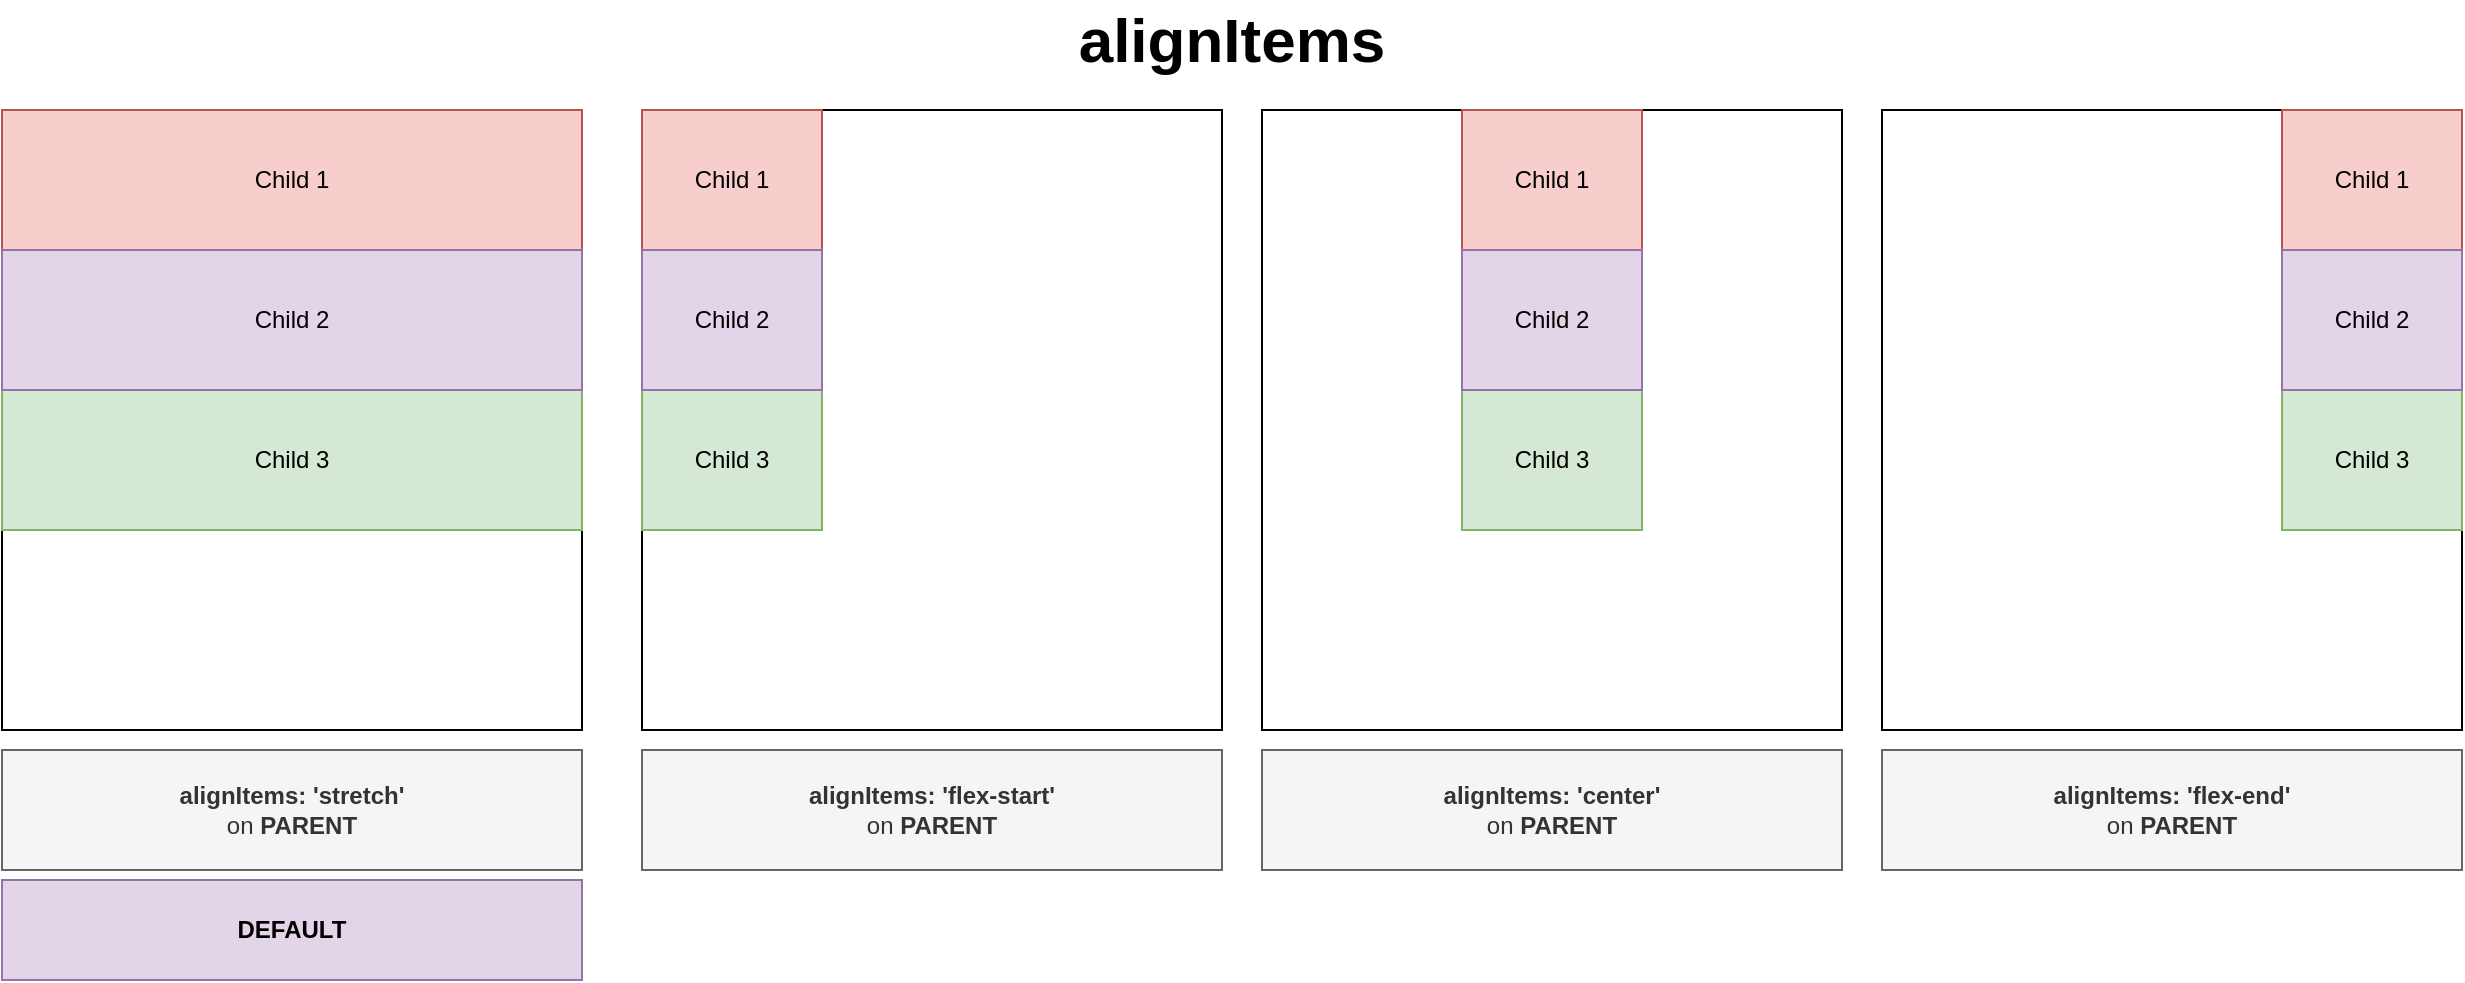 <mxfile version="13.9.6" type="device" pages="11"><diagram id="XJI9MtNflrPNnpmRQwAm" name="alignItems"><mxGraphModel dx="1048" dy="1551" grid="0" gridSize="10" guides="1" tooltips="1" connect="1" arrows="1" fold="1" page="0" pageScale="1" pageWidth="1169" pageHeight="827" math="0" shadow="0"><root><mxCell id="0"/><mxCell id="1" parent="0"/><mxCell id="w6Ffe03jNrQC2Fy9Lyda-6" value="" style="rounded=0;whiteSpace=wrap;html=1;" vertex="1" parent="1"><mxGeometry x="190" y="150" width="290" height="310" as="geometry"/></mxCell><mxCell id="w6Ffe03jNrQC2Fy9Lyda-2" value="Child 1" style="rounded=0;whiteSpace=wrap;html=1;fillColor=#f8cecc;strokeColor=#b85450;imageVerticalAlign=middle;" vertex="1" parent="1"><mxGeometry x="190" y="150" width="290" height="70" as="geometry"/></mxCell><mxCell id="w6Ffe03jNrQC2Fy9Lyda-3" value="Child 3" style="rounded=0;whiteSpace=wrap;html=1;fillColor=#d5e8d4;strokeColor=#82b366;" vertex="1" parent="1"><mxGeometry x="190" y="290" width="290" height="70" as="geometry"/></mxCell><mxCell id="w6Ffe03jNrQC2Fy9Lyda-4" value="Child 2" style="rounded=0;whiteSpace=wrap;html=1;fillColor=#e1d5e7;strokeColor=#9673a6;" vertex="1" parent="1"><mxGeometry x="190" y="220" width="290" height="70" as="geometry"/></mxCell><mxCell id="w6Ffe03jNrQC2Fy9Lyda-5" value="&lt;b&gt;alignItems: 'stretch'&lt;br&gt;&lt;/b&gt;on &lt;b&gt;PARENT&lt;/b&gt;" style="rounded=0;whiteSpace=wrap;html=1;fillColor=#f5f5f5;strokeColor=#666666;fontColor=#333333;" vertex="1" parent="1"><mxGeometry x="190" y="470" width="290" height="60" as="geometry"/></mxCell><mxCell id="w6Ffe03jNrQC2Fy9Lyda-7" value="DEFAULT" style="rounded=0;whiteSpace=wrap;html=1;fillColor=#e1d5e7;strokeColor=#9673a6;fontStyle=1" vertex="1" parent="1"><mxGeometry x="190" y="535" width="290" height="50" as="geometry"/></mxCell><mxCell id="w6Ffe03jNrQC2Fy9Lyda-8" value="" style="rounded=0;whiteSpace=wrap;html=1;" vertex="1" parent="1"><mxGeometry x="510" y="150" width="290" height="310" as="geometry"/></mxCell><mxCell id="w6Ffe03jNrQC2Fy9Lyda-9" value="Child 1" style="rounded=0;whiteSpace=wrap;html=1;fillColor=#f8cecc;strokeColor=#b85450;imageVerticalAlign=middle;" vertex="1" parent="1"><mxGeometry x="510" y="150" width="90" height="70" as="geometry"/></mxCell><mxCell id="w6Ffe03jNrQC2Fy9Lyda-10" value="Child 3" style="rounded=0;whiteSpace=wrap;html=1;fillColor=#d5e8d4;strokeColor=#82b366;" vertex="1" parent="1"><mxGeometry x="510" y="290" width="90" height="70" as="geometry"/></mxCell><mxCell id="w6Ffe03jNrQC2Fy9Lyda-11" value="Child 2" style="rounded=0;whiteSpace=wrap;html=1;fillColor=#e1d5e7;strokeColor=#9673a6;" vertex="1" parent="1"><mxGeometry x="510" y="220" width="90" height="70" as="geometry"/></mxCell><mxCell id="w6Ffe03jNrQC2Fy9Lyda-12" value="&lt;b&gt;alignItems: 'flex-start'&lt;br&gt;&lt;/b&gt;on &lt;b&gt;PARENT&lt;/b&gt;" style="rounded=0;whiteSpace=wrap;html=1;fillColor=#f5f5f5;strokeColor=#666666;fontColor=#333333;" vertex="1" parent="1"><mxGeometry x="510" y="470" width="290" height="60" as="geometry"/></mxCell><mxCell id="w6Ffe03jNrQC2Fy9Lyda-14" value="" style="rounded=0;whiteSpace=wrap;html=1;" vertex="1" parent="1"><mxGeometry x="820" y="150" width="290" height="310" as="geometry"/></mxCell><mxCell id="w6Ffe03jNrQC2Fy9Lyda-15" value="Child 1" style="rounded=0;whiteSpace=wrap;html=1;fillColor=#f8cecc;strokeColor=#b85450;imageVerticalAlign=middle;" vertex="1" parent="1"><mxGeometry x="920" y="150" width="90" height="70" as="geometry"/></mxCell><mxCell id="w6Ffe03jNrQC2Fy9Lyda-16" value="Child 3" style="rounded=0;whiteSpace=wrap;html=1;fillColor=#d5e8d4;strokeColor=#82b366;" vertex="1" parent="1"><mxGeometry x="920" y="290" width="90" height="70" as="geometry"/></mxCell><mxCell id="w6Ffe03jNrQC2Fy9Lyda-17" value="Child 2" style="rounded=0;whiteSpace=wrap;html=1;fillColor=#e1d5e7;strokeColor=#9673a6;" vertex="1" parent="1"><mxGeometry x="920" y="220" width="90" height="70" as="geometry"/></mxCell><mxCell id="w6Ffe03jNrQC2Fy9Lyda-18" value="&lt;b&gt;alignItems: 'center'&lt;br&gt;&lt;/b&gt;on &lt;b&gt;PARENT&lt;/b&gt;" style="rounded=0;whiteSpace=wrap;html=1;fillColor=#f5f5f5;strokeColor=#666666;fontColor=#333333;" vertex="1" parent="1"><mxGeometry x="820" y="470" width="290" height="60" as="geometry"/></mxCell><mxCell id="w6Ffe03jNrQC2Fy9Lyda-19" value="" style="rounded=0;whiteSpace=wrap;html=1;" vertex="1" parent="1"><mxGeometry x="1130" y="150" width="290" height="310" as="geometry"/></mxCell><mxCell id="w6Ffe03jNrQC2Fy9Lyda-20" value="Child 1" style="rounded=0;whiteSpace=wrap;html=1;fillColor=#f8cecc;strokeColor=#b85450;imageVerticalAlign=middle;" vertex="1" parent="1"><mxGeometry x="1330" y="150" width="90" height="70" as="geometry"/></mxCell><mxCell id="w6Ffe03jNrQC2Fy9Lyda-21" value="Child 3" style="rounded=0;whiteSpace=wrap;html=1;fillColor=#d5e8d4;strokeColor=#82b366;" vertex="1" parent="1"><mxGeometry x="1330" y="290" width="90" height="70" as="geometry"/></mxCell><mxCell id="w6Ffe03jNrQC2Fy9Lyda-22" value="Child 2" style="rounded=0;whiteSpace=wrap;html=1;fillColor=#e1d5e7;strokeColor=#9673a6;" vertex="1" parent="1"><mxGeometry x="1330" y="220" width="90" height="70" as="geometry"/></mxCell><mxCell id="w6Ffe03jNrQC2Fy9Lyda-23" value="&lt;b&gt;alignItems: 'flex-end'&lt;br&gt;&lt;/b&gt;on &lt;b&gt;PARENT&lt;/b&gt;" style="rounded=0;whiteSpace=wrap;html=1;fillColor=#f5f5f5;strokeColor=#666666;fontColor=#333333;" vertex="1" parent="1"><mxGeometry x="1130" y="470" width="290" height="60" as="geometry"/></mxCell><mxCell id="w6Ffe03jNrQC2Fy9Lyda-24" value="alignItems" style="text;html=1;strokeColor=none;fillColor=none;align=center;verticalAlign=middle;whiteSpace=wrap;rounded=0;fontStyle=1;fontSize=31;" vertex="1" parent="1"><mxGeometry x="665" y="95" width="280" height="40" as="geometry"/></mxCell></root></mxGraphModel></diagram><diagram id="OJrSouJx2txlo4ShtaBq" name="flexDirection"><mxGraphModel dx="1048" dy="1551" grid="0" gridSize="10" guides="1" tooltips="1" connect="1" arrows="1" fold="1" page="0" pageScale="1" pageWidth="827" pageHeight="1169" math="0" shadow="0"><root><mxCell id="Li4v_UNBo23nGS7sWrZA-0"/><mxCell id="Li4v_UNBo23nGS7sWrZA-1" parent="Li4v_UNBo23nGS7sWrZA-0"/><mxCell id="vqG5qcCr5cLQtOcbbEz8-0" value="" style="rounded=0;whiteSpace=wrap;html=1;" vertex="1" parent="Li4v_UNBo23nGS7sWrZA-1"><mxGeometry x="190" y="150" width="300" height="310" as="geometry"/></mxCell><mxCell id="vqG5qcCr5cLQtOcbbEz8-1" value="Child 1" style="rounded=0;whiteSpace=wrap;html=1;fillColor=#f8cecc;strokeColor=#b85450;imageVerticalAlign=middle;" vertex="1" parent="Li4v_UNBo23nGS7sWrZA-1"><mxGeometry x="190" y="150" width="300" height="70" as="geometry"/></mxCell><mxCell id="vqG5qcCr5cLQtOcbbEz8-2" value="Child 3" style="rounded=0;whiteSpace=wrap;html=1;fillColor=#d5e8d4;strokeColor=#82b366;" vertex="1" parent="Li4v_UNBo23nGS7sWrZA-1"><mxGeometry x="190" y="290" width="300" height="70" as="geometry"/></mxCell><mxCell id="vqG5qcCr5cLQtOcbbEz8-3" value="Child 2" style="rounded=0;whiteSpace=wrap;html=1;fillColor=#e1d5e7;strokeColor=#9673a6;" vertex="1" parent="Li4v_UNBo23nGS7sWrZA-1"><mxGeometry x="190" y="220" width="300" height="70" as="geometry"/></mxCell><mxCell id="vqG5qcCr5cLQtOcbbEz8-4" value="&lt;b&gt;flexDirection: 'column'&lt;br&gt;&lt;/b&gt;on &lt;b&gt;PARENT&lt;/b&gt;" style="rounded=0;whiteSpace=wrap;html=1;fillColor=#f5f5f5;strokeColor=#666666;fontColor=#333333;" vertex="1" parent="Li4v_UNBo23nGS7sWrZA-1"><mxGeometry x="190" y="470" width="300" height="60" as="geometry"/></mxCell><mxCell id="vqG5qcCr5cLQtOcbbEz8-5" value="DEFAULT" style="rounded=0;whiteSpace=wrap;html=1;fillColor=#e1d5e7;strokeColor=#9673a6;fontStyle=1" vertex="1" parent="Li4v_UNBo23nGS7sWrZA-1"><mxGeometry x="190" y="535" width="300" height="50" as="geometry"/></mxCell><mxCell id="vqG5qcCr5cLQtOcbbEz8-6" value="" style="rounded=0;whiteSpace=wrap;html=1;" vertex="1" parent="Li4v_UNBo23nGS7sWrZA-1"><mxGeometry x="527" y="150" width="300" height="310" as="geometry"/></mxCell><mxCell id="vqG5qcCr5cLQtOcbbEz8-7" value="Child 1" style="rounded=0;whiteSpace=wrap;html=1;fillColor=#f8cecc;strokeColor=#b85450;imageVerticalAlign=middle;" vertex="1" parent="Li4v_UNBo23nGS7sWrZA-1"><mxGeometry x="527" y="150" width="65" height="309" as="geometry"/></mxCell><mxCell id="vqG5qcCr5cLQtOcbbEz8-8" value="Child 3" style="rounded=0;whiteSpace=wrap;html=1;fillColor=#d5e8d4;strokeColor=#82b366;" vertex="1" parent="Li4v_UNBo23nGS7sWrZA-1"><mxGeometry x="658" y="150" width="65" height="309" as="geometry"/></mxCell><mxCell id="vqG5qcCr5cLQtOcbbEz8-9" value="Child 2" style="rounded=0;whiteSpace=wrap;html=1;fillColor=#e1d5e7;strokeColor=#9673a6;" vertex="1" parent="Li4v_UNBo23nGS7sWrZA-1"><mxGeometry x="592" y="150" width="65" height="309" as="geometry"/></mxCell><mxCell id="vqG5qcCr5cLQtOcbbEz8-10" value="&lt;b&gt;flexDirection: 'row'&lt;br&gt;&lt;/b&gt;on &lt;b&gt;PARENT&lt;/b&gt;" style="rounded=0;whiteSpace=wrap;html=1;fillColor=#f5f5f5;strokeColor=#666666;fontColor=#333333;" vertex="1" parent="Li4v_UNBo23nGS7sWrZA-1"><mxGeometry x="527" y="470" width="300" height="60" as="geometry"/></mxCell><mxCell id="INlc378oQDauux1YcGtK-0" value="flexDirection" style="text;html=1;strokeColor=none;fillColor=none;align=center;verticalAlign=middle;whiteSpace=wrap;rounded=0;fontStyle=1;fontSize=31;" vertex="1" parent="Li4v_UNBo23nGS7sWrZA-1"><mxGeometry x="378" y="91" width="280" height="40" as="geometry"/></mxCell></root></mxGraphModel></diagram><diagram id="cp8KzsAfJgHx8Tgst4H7" name="alignItemsWithFlexDirection"><mxGraphModel dx="2755" dy="1551" grid="0" gridSize="10" guides="1" tooltips="1" connect="1" arrows="1" fold="1" page="0" pageScale="1" pageWidth="1169" pageHeight="827" math="0" shadow="0"><root><mxCell id="RDTmiGKBv7--xyTp7eoh-0"/><mxCell id="RDTmiGKBv7--xyTp7eoh-1" parent="RDTmiGKBv7--xyTp7eoh-0"/><mxCell id="xUhZ6GKsIC8__REu-6Li-0" value="" style="rounded=0;whiteSpace=wrap;html=1;" vertex="1" parent="RDTmiGKBv7--xyTp7eoh-1"><mxGeometry x="190" y="150" width="300" height="310" as="geometry"/></mxCell><mxCell id="xUhZ6GKsIC8__REu-6Li-4" value="&lt;b&gt;flexDirection: 'column'&lt;br&gt;&lt;/b&gt;on &lt;b&gt;PARENT&lt;/b&gt;" style="rounded=0;whiteSpace=wrap;html=1;fillColor=#f5f5f5;strokeColor=#666666;fontColor=#333333;" vertex="1" parent="RDTmiGKBv7--xyTp7eoh-1"><mxGeometry x="190" y="470" width="300" height="60" as="geometry"/></mxCell><mxCell id="xUhZ6GKsIC8__REu-6Li-6" value="" style="rounded=0;whiteSpace=wrap;html=1;" vertex="1" parent="RDTmiGKBv7--xyTp7eoh-1"><mxGeometry x="527" y="150" width="300" height="310" as="geometry"/></mxCell><mxCell id="xUhZ6GKsIC8__REu-6Li-10" value="&lt;b&gt;flexDirection: 'row'&lt;br&gt;&lt;/b&gt;on &lt;b&gt;PARENT&lt;/b&gt;" style="rounded=0;whiteSpace=wrap;html=1;fillColor=#f5f5f5;strokeColor=#666666;fontColor=#333333;" vertex="1" parent="RDTmiGKBv7--xyTp7eoh-1"><mxGeometry x="527" y="470" width="300" height="60" as="geometry"/></mxCell><mxCell id="xUhZ6GKsIC8__REu-6Li-11" value="alignItems with flexDirection" style="text;html=1;strokeColor=none;fillColor=none;align=center;verticalAlign=middle;whiteSpace=wrap;rounded=0;fontStyle=1;fontSize=31;" vertex="1" parent="RDTmiGKBv7--xyTp7eoh-1"><mxGeometry x="270" y="91" width="482" height="40" as="geometry"/></mxCell><mxCell id="xUhZ6GKsIC8__REu-6Li-17" value="&lt;font style=&quot;font-size: 14px&quot;&gt;alignItems&lt;/font&gt;" style="text;html=1;strokeColor=none;fillColor=none;align=center;verticalAlign=middle;whiteSpace=wrap;rounded=0;fontSize=10;fontColor=#3333FF;" vertex="1" parent="RDTmiGKBv7--xyTp7eoh-1"><mxGeometry x="657" y="295" width="40" height="20" as="geometry"/></mxCell><mxCell id="xUhZ6GKsIC8__REu-6Li-15" value="&lt;font style=&quot;font-size: 14px&quot;&gt;alignItems&lt;/font&gt;" style="text;html=1;strokeColor=none;fillColor=none;align=center;verticalAlign=middle;whiteSpace=wrap;rounded=0;fontSize=10;fontColor=#3333FF;" vertex="1" parent="RDTmiGKBv7--xyTp7eoh-1"><mxGeometry x="320" y="295" width="40" height="20" as="geometry"/></mxCell><mxCell id="xUhZ6GKsIC8__REu-6Li-20" value="" style="endArrow=classic;html=1;fontSize=10;fontColor=#3333FF;" edge="1" parent="RDTmiGKBv7--xyTp7eoh-1"><mxGeometry width="50" height="50" relative="1" as="geometry"><mxPoint x="390" y="304.5" as="sourcePoint"/><mxPoint x="440" y="304.5" as="targetPoint"/></mxGeometry></mxCell><mxCell id="xUhZ6GKsIC8__REu-6Li-21" value="" style="endArrow=classic;html=1;fontSize=10;fontColor=#3333FF;" edge="1" parent="RDTmiGKBv7--xyTp7eoh-1"><mxGeometry width="50" height="50" relative="1" as="geometry"><mxPoint x="290" y="304.5" as="sourcePoint"/><mxPoint x="240" y="304.5" as="targetPoint"/></mxGeometry></mxCell><mxCell id="xUhZ6GKsIC8__REu-6Li-23" value="" style="endArrow=classic;html=1;fontSize=10;fontColor=#3333FF;" edge="1" parent="RDTmiGKBv7--xyTp7eoh-1"><mxGeometry width="50" height="50" relative="1" as="geometry"><mxPoint x="676.5" y="280" as="sourcePoint"/><mxPoint x="676.5" y="230" as="targetPoint"/></mxGeometry></mxCell><mxCell id="xUhZ6GKsIC8__REu-6Li-24" value="" style="endArrow=classic;html=1;fontSize=10;fontColor=#3333FF;" edge="1" parent="RDTmiGKBv7--xyTp7eoh-1"><mxGeometry width="50" height="50" relative="1" as="geometry"><mxPoint x="676.5" y="330" as="sourcePoint"/><mxPoint x="676.5" y="380" as="targetPoint"/></mxGeometry></mxCell></root></mxGraphModel></diagram><diagram id="2bK8dpsnbW81h-M0aMhy" name="justifyContentWithFlexDirection"><mxGraphModel dx="1048" dy="1551" grid="0" gridSize="10" guides="1" tooltips="1" connect="1" arrows="1" fold="1" page="0" pageScale="1" pageWidth="1169" pageHeight="827" math="0" shadow="0"><root><mxCell id="OdH6nSxetqtSdBsXsUSQ-0"/><mxCell id="OdH6nSxetqtSdBsXsUSQ-1" parent="OdH6nSxetqtSdBsXsUSQ-0"/><mxCell id="7cQqAvGUdo4bJO3zIXq2-0" value="" style="rounded=0;whiteSpace=wrap;html=1;" vertex="1" parent="OdH6nSxetqtSdBsXsUSQ-1"><mxGeometry x="190" y="150" width="300" height="310" as="geometry"/></mxCell><mxCell id="7cQqAvGUdo4bJO3zIXq2-1" value="&lt;b&gt;flexDirection: 'column'&lt;br&gt;&lt;/b&gt;on &lt;b&gt;PARENT&lt;/b&gt;" style="rounded=0;whiteSpace=wrap;html=1;fillColor=#f5f5f5;strokeColor=#666666;fontColor=#333333;" vertex="1" parent="OdH6nSxetqtSdBsXsUSQ-1"><mxGeometry x="190" y="470" width="300" height="60" as="geometry"/></mxCell><mxCell id="7cQqAvGUdo4bJO3zIXq2-2" value="" style="rounded=0;whiteSpace=wrap;html=1;" vertex="1" parent="OdH6nSxetqtSdBsXsUSQ-1"><mxGeometry x="527" y="150" width="300" height="310" as="geometry"/></mxCell><mxCell id="7cQqAvGUdo4bJO3zIXq2-3" value="&lt;b&gt;flexDirection: 'row'&lt;br&gt;&lt;/b&gt;on &lt;b&gt;PARENT&lt;/b&gt;" style="rounded=0;whiteSpace=wrap;html=1;fillColor=#f5f5f5;strokeColor=#666666;fontColor=#333333;" vertex="1" parent="OdH6nSxetqtSdBsXsUSQ-1"><mxGeometry x="527" y="470" width="300" height="60" as="geometry"/></mxCell><mxCell id="7cQqAvGUdo4bJO3zIXq2-4" value="justifyContent with flexDirection" style="text;html=1;strokeColor=none;fillColor=none;align=center;verticalAlign=middle;whiteSpace=wrap;rounded=0;fontStyle=1;fontSize=31;" vertex="1" parent="OdH6nSxetqtSdBsXsUSQ-1"><mxGeometry x="270" y="91" width="482" height="40" as="geometry"/></mxCell><mxCell id="7cQqAvGUdo4bJO3zIXq2-5" value="&lt;font style=&quot;font-size: 14px&quot;&gt;justifyContent&lt;/font&gt;" style="text;html=1;strokeColor=none;fillColor=none;align=center;verticalAlign=middle;whiteSpace=wrap;rounded=0;fontSize=10;fontColor=#3333FF;" vertex="1" parent="OdH6nSxetqtSdBsXsUSQ-1"><mxGeometry x="320" y="295" width="40" height="20" as="geometry"/></mxCell><mxCell id="7cQqAvGUdo4bJO3zIXq2-6" value="&lt;font style=&quot;font-size: 14px&quot;&gt;justifyContent&lt;br&gt;&lt;br&gt;&lt;/font&gt;" style="text;html=1;strokeColor=none;fillColor=none;align=center;verticalAlign=middle;whiteSpace=wrap;rounded=0;fontSize=10;fontColor=#3333FF;" vertex="1" parent="OdH6nSxetqtSdBsXsUSQ-1"><mxGeometry x="657" y="295" width="40" height="20" as="geometry"/></mxCell><mxCell id="7cQqAvGUdo4bJO3zIXq2-7" value="" style="endArrow=classic;html=1;fontSize=10;fontColor=#3333FF;" edge="1" parent="OdH6nSxetqtSdBsXsUSQ-1"><mxGeometry width="50" height="50" relative="1" as="geometry"><mxPoint x="736" y="300" as="sourcePoint"/><mxPoint x="786" y="300" as="targetPoint"/></mxGeometry></mxCell><mxCell id="7cQqAvGUdo4bJO3zIXq2-8" value="" style="endArrow=classic;html=1;fontSize=10;fontColor=#3333FF;" edge="1" parent="OdH6nSxetqtSdBsXsUSQ-1"><mxGeometry width="50" height="50" relative="1" as="geometry"><mxPoint x="617" y="300" as="sourcePoint"/><mxPoint x="567" y="300" as="targetPoint"/></mxGeometry></mxCell><mxCell id="7cQqAvGUdo4bJO3zIXq2-9" value="" style="endArrow=classic;html=1;fontSize=10;fontColor=#3333FF;" edge="1" parent="OdH6nSxetqtSdBsXsUSQ-1"><mxGeometry width="50" height="50" relative="1" as="geometry"><mxPoint x="339.5" y="280" as="sourcePoint"/><mxPoint x="339.5" y="230" as="targetPoint"/></mxGeometry></mxCell><mxCell id="7cQqAvGUdo4bJO3zIXq2-10" value="" style="endArrow=classic;html=1;fontSize=10;fontColor=#3333FF;" edge="1" parent="OdH6nSxetqtSdBsXsUSQ-1"><mxGeometry width="50" height="50" relative="1" as="geometry"><mxPoint x="339.5" y="330" as="sourcePoint"/><mxPoint x="339.5" y="380" as="targetPoint"/></mxGeometry></mxCell></root></mxGraphModel></diagram><diagram id="Ea-wdwdlnsQV7DLLTiMI" name="justifyContent"><mxGraphModel dx="1448" dy="1551" grid="0" gridSize="10" guides="1" tooltips="1" connect="1" arrows="1" fold="1" page="0" pageScale="1" pageWidth="1169" pageHeight="827" math="0" shadow="0"><root><mxCell id="qSmX3INzuYxXDVPXPokZ-0"/><mxCell id="qSmX3INzuYxXDVPXPokZ-1" parent="qSmX3INzuYxXDVPXPokZ-0"/><mxCell id="sy0w1q7CMnm_ZGBdq880-0" value="" style="rounded=0;whiteSpace=wrap;html=1;" vertex="1" parent="qSmX3INzuYxXDVPXPokZ-1"><mxGeometry x="-241" y="174" width="300" height="310" as="geometry"/></mxCell><mxCell id="sy0w1q7CMnm_ZGBdq880-1" value="Child 1" style="rounded=0;whiteSpace=wrap;html=1;fillColor=#f8cecc;strokeColor=#b85450;imageVerticalAlign=middle;" vertex="1" parent="qSmX3INzuYxXDVPXPokZ-1"><mxGeometry x="-241" y="174" width="300" height="70" as="geometry"/></mxCell><mxCell id="sy0w1q7CMnm_ZGBdq880-2" value="Child 3" style="rounded=0;whiteSpace=wrap;html=1;fillColor=#d5e8d4;strokeColor=#82b366;" vertex="1" parent="qSmX3INzuYxXDVPXPokZ-1"><mxGeometry x="-241" y="314" width="300" height="70" as="geometry"/></mxCell><mxCell id="sy0w1q7CMnm_ZGBdq880-3" value="Child 2" style="rounded=0;whiteSpace=wrap;html=1;fillColor=#e1d5e7;strokeColor=#9673a6;" vertex="1" parent="qSmX3INzuYxXDVPXPokZ-1"><mxGeometry x="-241" y="244" width="300" height="70" as="geometry"/></mxCell><mxCell id="sy0w1q7CMnm_ZGBdq880-4" value="&lt;b&gt;justifyContent: 'flex-start'&lt;br&gt;&lt;/b&gt;on &lt;b&gt;PARENT&lt;/b&gt;" style="rounded=0;whiteSpace=wrap;html=1;fillColor=#f5f5f5;strokeColor=#666666;fontColor=#333333;" vertex="1" parent="qSmX3INzuYxXDVPXPokZ-1"><mxGeometry x="-241" y="494" width="300" height="60" as="geometry"/></mxCell><mxCell id="sy0w1q7CMnm_ZGBdq880-5" value="DEFAULT" style="rounded=0;whiteSpace=wrap;html=1;fillColor=#e1d5e7;strokeColor=#9673a6;fontStyle=1" vertex="1" parent="qSmX3INzuYxXDVPXPokZ-1"><mxGeometry x="-241" y="559" width="300" height="50" as="geometry"/></mxCell><mxCell id="sy0w1q7CMnm_ZGBdq880-7" value="" style="rounded=0;whiteSpace=wrap;html=1;" vertex="1" parent="qSmX3INzuYxXDVPXPokZ-1"><mxGeometry x="88" y="174" width="300" height="310" as="geometry"/></mxCell><mxCell id="sy0w1q7CMnm_ZGBdq880-8" value="Child 1" style="rounded=0;whiteSpace=wrap;html=1;fillColor=#f8cecc;strokeColor=#b85450;imageVerticalAlign=middle;" vertex="1" parent="qSmX3INzuYxXDVPXPokZ-1"><mxGeometry x="88" y="224" width="300" height="70" as="geometry"/></mxCell><mxCell id="sy0w1q7CMnm_ZGBdq880-9" value="Child 3" style="rounded=0;whiteSpace=wrap;html=1;fillColor=#d5e8d4;strokeColor=#82b366;" vertex="1" parent="qSmX3INzuYxXDVPXPokZ-1"><mxGeometry x="88" y="364" width="300" height="70" as="geometry"/></mxCell><mxCell id="sy0w1q7CMnm_ZGBdq880-10" value="Child 2" style="rounded=0;whiteSpace=wrap;html=1;fillColor=#e1d5e7;strokeColor=#9673a6;" vertex="1" parent="qSmX3INzuYxXDVPXPokZ-1"><mxGeometry x="88" y="294" width="300" height="70" as="geometry"/></mxCell><mxCell id="sy0w1q7CMnm_ZGBdq880-11" value="&lt;b&gt;justifyContent&lt;/b&gt;&lt;b&gt;: 'center'&lt;br&gt;&lt;/b&gt;on &lt;b&gt;PARENT&lt;/b&gt;" style="rounded=0;whiteSpace=wrap;html=1;fillColor=#f5f5f5;strokeColor=#666666;fontColor=#333333;" vertex="1" parent="qSmX3INzuYxXDVPXPokZ-1"><mxGeometry x="88" y="494" width="300" height="60" as="geometry"/></mxCell><mxCell id="sy0w1q7CMnm_ZGBdq880-13" value="" style="rounded=0;whiteSpace=wrap;html=1;" vertex="1" parent="qSmX3INzuYxXDVPXPokZ-1"><mxGeometry x="415" y="174" width="300" height="310" as="geometry"/></mxCell><mxCell id="sy0w1q7CMnm_ZGBdq880-14" value="Child 1" style="rounded=0;whiteSpace=wrap;html=1;fillColor=#f8cecc;strokeColor=#b85450;imageVerticalAlign=middle;" vertex="1" parent="qSmX3INzuYxXDVPXPokZ-1"><mxGeometry x="415" y="274" width="300" height="70" as="geometry"/></mxCell><mxCell id="sy0w1q7CMnm_ZGBdq880-15" value="Child 3" style="rounded=0;whiteSpace=wrap;html=1;fillColor=#d5e8d4;strokeColor=#82b366;" vertex="1" parent="qSmX3INzuYxXDVPXPokZ-1"><mxGeometry x="415" y="414" width="300" height="70" as="geometry"/></mxCell><mxCell id="sy0w1q7CMnm_ZGBdq880-16" value="Child 2" style="rounded=0;whiteSpace=wrap;html=1;fillColor=#e1d5e7;strokeColor=#9673a6;" vertex="1" parent="qSmX3INzuYxXDVPXPokZ-1"><mxGeometry x="415" y="344" width="300" height="70" as="geometry"/></mxCell><mxCell id="sy0w1q7CMnm_ZGBdq880-17" value="&lt;b&gt;justifyContent&lt;/b&gt;&lt;b&gt;: 'flex-end'&lt;br&gt;&lt;/b&gt;on &lt;b&gt;PARENT&lt;/b&gt;" style="rounded=0;whiteSpace=wrap;html=1;fillColor=#f5f5f5;strokeColor=#666666;fontColor=#333333;" vertex="1" parent="qSmX3INzuYxXDVPXPokZ-1"><mxGeometry x="415" y="494" width="300" height="60" as="geometry"/></mxCell><mxCell id="sy0w1q7CMnm_ZGBdq880-18" value="" style="rounded=0;whiteSpace=wrap;html=1;" vertex="1" parent="qSmX3INzuYxXDVPXPokZ-1"><mxGeometry x="741" y="174" width="300" height="310" as="geometry"/></mxCell><mxCell id="sy0w1q7CMnm_ZGBdq880-19" value="Child 1" style="rounded=0;whiteSpace=wrap;html=1;fillColor=#f8cecc;strokeColor=#b85450;imageVerticalAlign=middle;" vertex="1" parent="qSmX3INzuYxXDVPXPokZ-1"><mxGeometry x="741" y="174" width="300" height="70" as="geometry"/></mxCell><mxCell id="sy0w1q7CMnm_ZGBdq880-20" value="Child 3" style="rounded=0;whiteSpace=wrap;html=1;fillColor=#d5e8d4;strokeColor=#82b366;" vertex="1" parent="qSmX3INzuYxXDVPXPokZ-1"><mxGeometry x="741" y="414" width="300" height="70" as="geometry"/></mxCell><mxCell id="sy0w1q7CMnm_ZGBdq880-21" value="Child 2" style="rounded=0;whiteSpace=wrap;html=1;fillColor=#e1d5e7;strokeColor=#9673a6;" vertex="1" parent="qSmX3INzuYxXDVPXPokZ-1"><mxGeometry x="741" y="294" width="300" height="70" as="geometry"/></mxCell><mxCell id="sy0w1q7CMnm_ZGBdq880-22" value="&lt;b&gt;justifyContent&lt;/b&gt;&lt;b&gt;: 'space-between'&lt;br&gt;&lt;/b&gt;on &lt;b&gt;PARENT&lt;/b&gt;" style="rounded=0;whiteSpace=wrap;html=1;fillColor=#f5f5f5;strokeColor=#666666;fontColor=#333333;" vertex="1" parent="qSmX3INzuYxXDVPXPokZ-1"><mxGeometry x="741" y="494" width="300" height="60" as="geometry"/></mxCell><mxCell id="KHtVULAKOmMCAVgCzM4P-0" value="justifyContent (flexDirection - default ['column'])" style="text;html=1;strokeColor=none;fillColor=none;align=center;verticalAlign=middle;whiteSpace=wrap;rounded=0;fontStyle=1;fontSize=31;" vertex="1" parent="qSmX3INzuYxXDVPXPokZ-1"><mxGeometry x="188.5" y="117" width="753" height="40" as="geometry"/></mxCell><mxCell id="KHtVULAKOmMCAVgCzM4P-1" value="" style="rounded=0;whiteSpace=wrap;html=1;" vertex="1" parent="qSmX3INzuYxXDVPXPokZ-1"><mxGeometry x="1071" y="174" width="300" height="310" as="geometry"/></mxCell><mxCell id="KHtVULAKOmMCAVgCzM4P-2" value="Child 1" style="rounded=0;whiteSpace=wrap;html=1;fillColor=#f8cecc;strokeColor=#b85450;imageVerticalAlign=middle;" vertex="1" parent="qSmX3INzuYxXDVPXPokZ-1"><mxGeometry x="1071" y="199" width="300" height="70" as="geometry"/></mxCell><mxCell id="KHtVULAKOmMCAVgCzM4P-3" value="Child 3" style="rounded=0;whiteSpace=wrap;html=1;fillColor=#d5e8d4;strokeColor=#82b366;" vertex="1" parent="qSmX3INzuYxXDVPXPokZ-1"><mxGeometry x="1071" y="390" width="300" height="70" as="geometry"/></mxCell><mxCell id="KHtVULAKOmMCAVgCzM4P-4" value="Child 2" style="rounded=0;whiteSpace=wrap;html=1;fillColor=#e1d5e7;strokeColor=#9673a6;" vertex="1" parent="qSmX3INzuYxXDVPXPokZ-1"><mxGeometry x="1071" y="294" width="300" height="70" as="geometry"/></mxCell><mxCell id="KHtVULAKOmMCAVgCzM4P-5" value="&lt;b&gt;justifyContent&lt;/b&gt;&lt;b&gt;: 'space-around'&lt;br&gt;&lt;/b&gt;on &lt;b&gt;PARENT&lt;/b&gt;" style="rounded=0;whiteSpace=wrap;html=1;fillColor=#f5f5f5;strokeColor=#666666;fontColor=#333333;" vertex="1" parent="qSmX3INzuYxXDVPXPokZ-1"><mxGeometry x="1071" y="494" width="300" height="60" as="geometry"/></mxCell></root></mxGraphModel></diagram><diagram id="IWDGcoWQzBT8MWGErzbY" name="ParentvsChild"><mxGraphModel dx="1048" dy="1551" grid="0" gridSize="10" guides="1" tooltips="1" connect="1" arrows="1" fold="1" page="0" pageScale="1" pageWidth="1169" pageHeight="827" math="0" shadow="0"><root><mxCell id="EJg_AsJ2lJZxxTv1FpwS-0"/><mxCell id="EJg_AsJ2lJZxxTv1FpwS-1" parent="EJg_AsJ2lJZxxTv1FpwS-0"/><mxCell id="EJg_AsJ2lJZxxTv1FpwS-2" value="" style="rounded=0;whiteSpace=wrap;html=1;fontSize=10;fontColor=#3333FF;" vertex="1" parent="EJg_AsJ2lJZxxTv1FpwS-1"><mxGeometry x="180" y="210" width="270" height="240" as="geometry"/></mxCell><mxCell id="EJg_AsJ2lJZxxTv1FpwS-3" value="&lt;font color=&quot;#000000&quot; style=&quot;font-size: 18px&quot;&gt;PARENT&lt;/font&gt;" style="rounded=0;whiteSpace=wrap;html=1;fontSize=10;fillColor=#dae8fc;strokeColor=#6c8ebf;" vertex="1" parent="EJg_AsJ2lJZxxTv1FpwS-1"><mxGeometry x="180" y="210" width="270" height="60" as="geometry"/></mxCell><mxCell id="EJg_AsJ2lJZxxTv1FpwS-4" value="" style="rounded=0;whiteSpace=wrap;html=1;fontSize=10;fontColor=#3333FF;" vertex="1" parent="EJg_AsJ2lJZxxTv1FpwS-1"><mxGeometry x="460" y="210" width="270" height="180" as="geometry"/></mxCell><mxCell id="EJg_AsJ2lJZxxTv1FpwS-5" value="&lt;font color=&quot;#000000&quot; style=&quot;font-size: 18px&quot;&gt;CHILD&lt;br&gt;&lt;/font&gt;" style="rounded=0;whiteSpace=wrap;html=1;fontSize=10;fillColor=#dae8fc;strokeColor=#6c8ebf;" vertex="1" parent="EJg_AsJ2lJZxxTv1FpwS-1"><mxGeometry x="460" y="210" width="270" height="60" as="geometry"/></mxCell><mxCell id="EJg_AsJ2lJZxxTv1FpwS-6" value="alignItems" style="rounded=0;whiteSpace=wrap;html=1;fontSize=14;" vertex="1" parent="EJg_AsJ2lJZxxTv1FpwS-1"><mxGeometry x="180" y="270" width="270" height="60" as="geometry"/></mxCell><mxCell id="EJg_AsJ2lJZxxTv1FpwS-7" value="justifyContent" style="rounded=0;whiteSpace=wrap;html=1;fontSize=14;" vertex="1" parent="EJg_AsJ2lJZxxTv1FpwS-1"><mxGeometry x="180" y="330" width="270" height="60" as="geometry"/></mxCell><mxCell id="EJg_AsJ2lJZxxTv1FpwS-8" value="flexDirection" style="rounded=0;whiteSpace=wrap;html=1;fontSize=14;" vertex="1" parent="EJg_AsJ2lJZxxTv1FpwS-1"><mxGeometry x="180" y="390" width="270" height="60" as="geometry"/></mxCell><mxCell id="EJg_AsJ2lJZxxTv1FpwS-9" value="flex" style="rounded=0;whiteSpace=wrap;html=1;fontSize=14;" vertex="1" parent="EJg_AsJ2lJZxxTv1FpwS-1"><mxGeometry x="460" y="270" width="270" height="60" as="geometry"/></mxCell><mxCell id="EJg_AsJ2lJZxxTv1FpwS-10" value="alignSelf" style="rounded=0;whiteSpace=wrap;html=1;fontSize=14;" vertex="1" parent="EJg_AsJ2lJZxxTv1FpwS-1"><mxGeometry x="460" y="330" width="270" height="60" as="geometry"/></mxCell></root></mxGraphModel></diagram><diagram id="bQB1w0rD4Javiiy1qpZ8" name="flex"><mxGraphModel dx="1448" dy="1551" grid="0" gridSize="10" guides="1" tooltips="1" connect="1" arrows="1" fold="1" page="0" pageScale="1" pageWidth="1169" pageHeight="827" math="0" shadow="0"><root><mxCell id="Cs4FF_bzOu0jrFgaMnHE-0"/><mxCell id="Cs4FF_bzOu0jrFgaMnHE-1" parent="Cs4FF_bzOu0jrFgaMnHE-0"/><mxCell id="P6IlYq7uGqbRfiH4QG9j-0" value="" style="rounded=0;whiteSpace=wrap;html=1;" vertex="1" parent="Cs4FF_bzOu0jrFgaMnHE-1"><mxGeometry x="-241" y="174" width="300" height="310" as="geometry"/></mxCell><mxCell id="P6IlYq7uGqbRfiH4QG9j-1" value="Child 1" style="rounded=0;whiteSpace=wrap;html=1;fillColor=#f8cecc;strokeColor=#b85450;imageVerticalAlign=middle;" vertex="1" parent="Cs4FF_bzOu0jrFgaMnHE-1"><mxGeometry x="-241" y="174" width="300" height="70" as="geometry"/></mxCell><mxCell id="P6IlYq7uGqbRfiH4QG9j-2" value="Child 3" style="rounded=0;whiteSpace=wrap;html=1;fillColor=#d5e8d4;strokeColor=#82b366;" vertex="1" parent="Cs4FF_bzOu0jrFgaMnHE-1"><mxGeometry x="-241" y="414" width="300" height="70" as="geometry"/></mxCell><mxCell id="P6IlYq7uGqbRfiH4QG9j-3" value="Child 2" style="rounded=0;whiteSpace=wrap;html=1;fillColor=#e1d5e7;strokeColor=#9673a6;" vertex="1" parent="Cs4FF_bzOu0jrFgaMnHE-1"><mxGeometry x="-241" y="244" width="300" height="170" as="geometry"/></mxCell><mxCell id="P6IlYq7uGqbRfiH4QG9j-4" value="&lt;b&gt;flex 1 &lt;/b&gt;on&amp;nbsp;&lt;b&gt;&amp;nbsp;Child 2&lt;/b&gt;" style="rounded=0;whiteSpace=wrap;html=1;fillColor=#f5f5f5;strokeColor=#666666;fontColor=#333333;" vertex="1" parent="Cs4FF_bzOu0jrFgaMnHE-1"><mxGeometry x="-241" y="494" width="300" height="49" as="geometry"/></mxCell><mxCell id="P6IlYq7uGqbRfiH4QG9j-6" value="" style="rounded=0;whiteSpace=wrap;html=1;" vertex="1" parent="Cs4FF_bzOu0jrFgaMnHE-1"><mxGeometry x="83" y="174" width="300" height="310" as="geometry"/></mxCell><mxCell id="P6IlYq7uGqbRfiH4QG9j-7" value="Child 1" style="rounded=0;whiteSpace=wrap;html=1;fillColor=#f8cecc;strokeColor=#b85450;imageVerticalAlign=middle;" vertex="1" parent="Cs4FF_bzOu0jrFgaMnHE-1"><mxGeometry x="83" y="174" width="300" height="70" as="geometry"/></mxCell><mxCell id="P6IlYq7uGqbRfiH4QG9j-8" value="Child 3" style="rounded=0;whiteSpace=wrap;html=1;fillColor=#d5e8d4;strokeColor=#82b366;" vertex="1" parent="Cs4FF_bzOu0jrFgaMnHE-1"><mxGeometry x="83" y="364" width="300" height="120" as="geometry"/></mxCell><mxCell id="P6IlYq7uGqbRfiH4QG9j-9" value="Child 2" style="rounded=0;whiteSpace=wrap;html=1;fillColor=#e1d5e7;strokeColor=#9673a6;" vertex="1" parent="Cs4FF_bzOu0jrFgaMnHE-1"><mxGeometry x="83" y="244" width="300" height="120" as="geometry"/></mxCell><mxCell id="P6IlYq7uGqbRfiH4QG9j-10" value="&lt;b&gt;flex: 1 &lt;/b&gt;on&amp;nbsp;&lt;b&gt;&amp;nbsp;Child 2&amp;nbsp;&lt;/b&gt;&amp;nbsp;and &lt;b&gt;Child 3&lt;/b&gt;" style="rounded=0;whiteSpace=wrap;html=1;fillColor=#f5f5f5;strokeColor=#666666;fontColor=#333333;" vertex="1" parent="Cs4FF_bzOu0jrFgaMnHE-1"><mxGeometry x="83" y="494" width="300" height="49" as="geometry"/></mxCell><mxCell id="P6IlYq7uGqbRfiH4QG9j-11" value="" style="rounded=0;whiteSpace=wrap;html=1;" vertex="1" parent="Cs4FF_bzOu0jrFgaMnHE-1"><mxGeometry x="401" y="174" width="300" height="310" as="geometry"/></mxCell><mxCell id="P6IlYq7uGqbRfiH4QG9j-12" value="Child 1" style="rounded=0;whiteSpace=wrap;html=1;fillColor=#f8cecc;strokeColor=#b85450;imageVerticalAlign=middle;" vertex="1" parent="Cs4FF_bzOu0jrFgaMnHE-1"><mxGeometry x="401" y="174" width="300" height="103" as="geometry"/></mxCell><mxCell id="P6IlYq7uGqbRfiH4QG9j-13" value="Child 3" style="rounded=0;whiteSpace=wrap;html=1;fillColor=#d5e8d4;strokeColor=#82b366;" vertex="1" parent="Cs4FF_bzOu0jrFgaMnHE-1"><mxGeometry x="401" y="380" width="300" height="104" as="geometry"/></mxCell><mxCell id="P6IlYq7uGqbRfiH4QG9j-14" value="Child 2" style="rounded=0;whiteSpace=wrap;html=1;fillColor=#e1d5e7;strokeColor=#9673a6;" vertex="1" parent="Cs4FF_bzOu0jrFgaMnHE-1"><mxGeometry x="401" y="277" width="300" height="103" as="geometry"/></mxCell><mxCell id="P6IlYq7uGqbRfiH4QG9j-15" value="&lt;b&gt;flex: 1 &lt;/b&gt;on&amp;nbsp;&lt;b&gt;&amp;nbsp;ALL Childs&lt;/b&gt;" style="rounded=0;whiteSpace=wrap;html=1;fillColor=#f5f5f5;strokeColor=#666666;fontColor=#333333;" vertex="1" parent="Cs4FF_bzOu0jrFgaMnHE-1"><mxGeometry x="402" y="494" width="300" height="49" as="geometry"/></mxCell><mxCell id="P6IlYq7uGqbRfiH4QG9j-16" value="" style="rounded=0;whiteSpace=wrap;html=1;" vertex="1" parent="Cs4FF_bzOu0jrFgaMnHE-1"><mxGeometry x="719" y="174" width="300" height="310" as="geometry"/></mxCell><mxCell id="P6IlYq7uGqbRfiH4QG9j-17" value="Child 1" style="rounded=0;whiteSpace=wrap;html=1;fillColor=#f8cecc;strokeColor=#b85450;imageVerticalAlign=middle;" vertex="1" parent="Cs4FF_bzOu0jrFgaMnHE-1"><mxGeometry x="719" y="174" width="300" height="124" as="geometry"/></mxCell><mxCell id="P6IlYq7uGqbRfiH4QG9j-18" value="Child 3" style="rounded=0;whiteSpace=wrap;html=1;fillColor=#d5e8d4;strokeColor=#82b366;" vertex="1" parent="Cs4FF_bzOu0jrFgaMnHE-1"><mxGeometry x="719" y="422" width="300" height="62" as="geometry"/></mxCell><mxCell id="P6IlYq7uGqbRfiH4QG9j-19" value="Child 2" style="rounded=0;whiteSpace=wrap;html=1;fillColor=#e1d5e7;strokeColor=#9673a6;" vertex="1" parent="Cs4FF_bzOu0jrFgaMnHE-1"><mxGeometry x="719" y="298" width="300" height="124" as="geometry"/></mxCell><mxCell id="P6IlYq7uGqbRfiH4QG9j-20" value="&lt;b&gt;flex: 4&amp;nbsp;&lt;/b&gt;&amp;nbsp;on &lt;b&gt;Child 1 and 2&lt;br&gt;flex: 2 &lt;/b&gt;on &lt;b&gt;Child 3&lt;/b&gt;" style="rounded=0;whiteSpace=wrap;html=1;fillColor=#f5f5f5;strokeColor=#666666;fontColor=#333333;" vertex="1" parent="Cs4FF_bzOu0jrFgaMnHE-1"><mxGeometry x="720" y="494" width="300" height="49" as="geometry"/></mxCell><mxCell id="P6IlYq7uGqbRfiH4QG9j-21" value="&lt;h1&gt;&lt;br&gt;&lt;/h1&gt;&lt;p&gt;4 + 4 + 2 = 10 which means 10 unit of total space.&lt;br&gt;&lt;/p&gt;&lt;p&gt;1 and 2 will get %40 and 3 will get %20&lt;/p&gt;" style="text;html=1;strokeColor=none;fillColor=none;spacing=5;spacingTop=-20;whiteSpace=wrap;overflow=hidden;rounded=0;fontSize=14;fontColor=#000000;" vertex="1" parent="Cs4FF_bzOu0jrFgaMnHE-1"><mxGeometry x="1022" y="248" width="136" height="181" as="geometry"/></mxCell><mxCell id="4qe1Hnn9gXuKWyX03uaW-0" value="flex examples" style="text;html=1;strokeColor=none;fillColor=none;align=center;verticalAlign=middle;whiteSpace=wrap;rounded=0;fontStyle=1;fontSize=31;" vertex="1" parent="Cs4FF_bzOu0jrFgaMnHE-1"><mxGeometry x="47" y="113" width="753" height="40" as="geometry"/></mxCell></root></mxGraphModel></diagram><diagram id="iTpZPyg3pYabneBlt1ep" name="alignSelf"><mxGraphModel dx="1448" dy="1551" grid="0" gridSize="10" guides="1" tooltips="1" connect="1" arrows="1" fold="1" page="0" pageScale="1" pageWidth="1169" pageHeight="827" math="0" shadow="0"><root><mxCell id="Yhz_QVYgCIVJHJtpaBo5-0"/><mxCell id="Yhz_QVYgCIVJHJtpaBo5-1" parent="Yhz_QVYgCIVJHJtpaBo5-0"/><mxCell id="e9bH5C9wczfevCH9QoAf-0" value="" style="rounded=0;whiteSpace=wrap;html=1;" vertex="1" parent="Yhz_QVYgCIVJHJtpaBo5-1"><mxGeometry x="-241" y="174" width="300" height="310" as="geometry"/></mxCell><mxCell id="e9bH5C9wczfevCH9QoAf-1" value="Child 1" style="rounded=0;whiteSpace=wrap;html=1;fillColor=#f8cecc;strokeColor=#b85450;imageVerticalAlign=middle;" vertex="1" parent="Yhz_QVYgCIVJHJtpaBo5-1"><mxGeometry x="-241" y="174" width="300" height="70" as="geometry"/></mxCell><mxCell id="e9bH5C9wczfevCH9QoAf-2" value="Child 3" style="rounded=0;whiteSpace=wrap;html=1;fillColor=#d5e8d4;strokeColor=#82b366;" vertex="1" parent="Yhz_QVYgCIVJHJtpaBo5-1"><mxGeometry x="-241" y="314" width="300" height="70" as="geometry"/></mxCell><mxCell id="e9bH5C9wczfevCH9QoAf-3" value="Child 2" style="rounded=0;whiteSpace=wrap;html=1;fillColor=#e1d5e7;strokeColor=#9673a6;" vertex="1" parent="Yhz_QVYgCIVJHJtpaBo5-1"><mxGeometry x="-5" y="244" width="64" height="70" as="geometry"/></mxCell><mxCell id="e9bH5C9wczfevCH9QoAf-4" value="&lt;b&gt;alignSelf: 'flex-end' &lt;/b&gt;on &lt;b&gt;Child 2&lt;/b&gt;" style="rounded=0;whiteSpace=wrap;html=1;fillColor=#f5f5f5;strokeColor=#666666;fontColor=#333333;" vertex="1" parent="Yhz_QVYgCIVJHJtpaBo5-1"><mxGeometry x="-241" y="494" width="300" height="49" as="geometry"/></mxCell><mxCell id="e9bH5C9wczfevCH9QoAf-5" value="" style="rounded=0;whiteSpace=wrap;html=1;" vertex="1" parent="Yhz_QVYgCIVJHJtpaBo5-1"><mxGeometry x="83" y="174" width="300" height="310" as="geometry"/></mxCell><mxCell id="e9bH5C9wczfevCH9QoAf-6" value="Child 1" style="rounded=0;whiteSpace=wrap;html=1;fillColor=#f8cecc;strokeColor=#b85450;imageVerticalAlign=middle;" vertex="1" parent="Yhz_QVYgCIVJHJtpaBo5-1"><mxGeometry x="83" y="174" width="300" height="70" as="geometry"/></mxCell><mxCell id="e9bH5C9wczfevCH9QoAf-9" value="&lt;b&gt;alignSelf: 'center'&amp;nbsp;&lt;/b&gt;on&amp;nbsp;&lt;b&gt;Child 2&lt;/b&gt;" style="rounded=0;whiteSpace=wrap;html=1;fillColor=#f5f5f5;strokeColor=#666666;fontColor=#333333;" vertex="1" parent="Yhz_QVYgCIVJHJtpaBo5-1"><mxGeometry x="83" y="494" width="300" height="49" as="geometry"/></mxCell><mxCell id="e9bH5C9wczfevCH9QoAf-14" value="&lt;b&gt;alignSelf: 'flex-start'&amp;nbsp;&lt;/b&gt;on&amp;nbsp;&lt;b&gt;Child 2&lt;/b&gt;" style="rounded=0;whiteSpace=wrap;html=1;fillColor=#f5f5f5;strokeColor=#666666;fontColor=#333333;" vertex="1" parent="Yhz_QVYgCIVJHJtpaBo5-1"><mxGeometry x="402" y="494" width="300" height="49" as="geometry"/></mxCell><mxCell id="e9bH5C9wczfevCH9QoAf-15" value="Child 3" style="rounded=0;whiteSpace=wrap;html=1;fillColor=#d5e8d4;strokeColor=#82b366;" vertex="1" parent="Yhz_QVYgCIVJHJtpaBo5-1"><mxGeometry x="83" y="314" width="300" height="70" as="geometry"/></mxCell><mxCell id="e9bH5C9wczfevCH9QoAf-16" value="Child 2" style="rounded=0;whiteSpace=wrap;html=1;fillColor=#e1d5e7;strokeColor=#9673a6;" vertex="1" parent="Yhz_QVYgCIVJHJtpaBo5-1"><mxGeometry x="201" y="244" width="64" height="70" as="geometry"/></mxCell><mxCell id="e9bH5C9wczfevCH9QoAf-17" value="" style="rounded=0;whiteSpace=wrap;html=1;" vertex="1" parent="Yhz_QVYgCIVJHJtpaBo5-1"><mxGeometry x="402" y="174" width="300" height="310" as="geometry"/></mxCell><mxCell id="e9bH5C9wczfevCH9QoAf-18" value="Child 1" style="rounded=0;whiteSpace=wrap;html=1;fillColor=#f8cecc;strokeColor=#b85450;imageVerticalAlign=middle;" vertex="1" parent="Yhz_QVYgCIVJHJtpaBo5-1"><mxGeometry x="402" y="174" width="300" height="70" as="geometry"/></mxCell><mxCell id="e9bH5C9wczfevCH9QoAf-19" value="Child 3" style="rounded=0;whiteSpace=wrap;html=1;fillColor=#d5e8d4;strokeColor=#82b366;" vertex="1" parent="Yhz_QVYgCIVJHJtpaBo5-1"><mxGeometry x="402" y="314" width="300" height="70" as="geometry"/></mxCell><mxCell id="e9bH5C9wczfevCH9QoAf-20" value="Child 2" style="rounded=0;whiteSpace=wrap;html=1;fillColor=#e1d5e7;strokeColor=#9673a6;" vertex="1" parent="Yhz_QVYgCIVJHJtpaBo5-1"><mxGeometry x="402" y="244" width="64" height="70" as="geometry"/></mxCell><mxCell id="Om9eUECcsSW7R64QQGEs-0" value="alignSelf examples" style="text;html=1;strokeColor=none;fillColor=none;align=center;verticalAlign=middle;whiteSpace=wrap;rounded=0;fontStyle=1;fontSize=31;" vertex="1" parent="Yhz_QVYgCIVJHJtpaBo5-1"><mxGeometry x="-143.5" y="112" width="753" height="40" as="geometry"/></mxCell></root></mxGraphModel></diagram><diagram id="EWypYZc05uybo23uIopB" name="position-relative"><mxGraphModel dx="786" dy="1163" grid="1" gridSize="10" guides="1" tooltips="1" connect="1" arrows="1" fold="1" page="1" pageScale="1" pageWidth="1169" pageHeight="827" math="0" shadow="0"><root><mxCell id="ZZNOuAX5HXfj_Wwjrm1Q-0"/><mxCell id="ZZNOuAX5HXfj_Wwjrm1Q-1" parent="ZZNOuAX5HXfj_Wwjrm1Q-0"/><mxCell id="ZZNOuAX5HXfj_Wwjrm1Q-2" value="" style="rounded=0;whiteSpace=wrap;html=1;" vertex="1" parent="ZZNOuAX5HXfj_Wwjrm1Q-1"><mxGeometry x="190" y="150" width="290" height="310" as="geometry"/></mxCell><mxCell id="ZZNOuAX5HXfj_Wwjrm1Q-3" value="Child 1" style="rounded=0;whiteSpace=wrap;html=1;fillColor=#f8cecc;strokeColor=#b85450;imageVerticalAlign=middle;" vertex="1" parent="ZZNOuAX5HXfj_Wwjrm1Q-1"><mxGeometry x="190" y="150" width="290" height="70" as="geometry"/></mxCell><mxCell id="ZZNOuAX5HXfj_Wwjrm1Q-4" value="Child 3" style="rounded=0;whiteSpace=wrap;html=1;fillColor=#d5e8d4;strokeColor=#82b366;" vertex="1" parent="ZZNOuAX5HXfj_Wwjrm1Q-1"><mxGeometry x="190" y="290" width="290" height="70" as="geometry"/></mxCell><mxCell id="ZZNOuAX5HXfj_Wwjrm1Q-5" value="Child 2" style="rounded=0;whiteSpace=wrap;html=1;fillColor=#e1d5e7;strokeColor=#9673a6;" vertex="1" parent="ZZNOuAX5HXfj_Wwjrm1Q-1"><mxGeometry x="190" y="220" width="290" height="70" as="geometry"/></mxCell><mxCell id="ZZNOuAX5HXfj_Wwjrm1Q-6" value="&lt;b&gt;position: 'relative'&amp;nbsp;&lt;/b&gt;&amp;nbsp;on &lt;b&gt;Child 2&lt;/b&gt;" style="rounded=0;whiteSpace=wrap;html=1;fillColor=#f5f5f5;strokeColor=#666666;fontColor=#333333;" vertex="1" parent="ZZNOuAX5HXfj_Wwjrm1Q-1"><mxGeometry x="190" y="470" width="290" height="60" as="geometry"/></mxCell><mxCell id="ZZNOuAX5HXfj_Wwjrm1Q-7" value="DEFAULT" style="rounded=0;whiteSpace=wrap;html=1;fillColor=#e1d5e7;strokeColor=#9673a6;fontStyle=1" vertex="1" parent="ZZNOuAX5HXfj_Wwjrm1Q-1"><mxGeometry x="190" y="535" width="290" height="50" as="geometry"/></mxCell><mxCell id="ZZNOuAX5HXfj_Wwjrm1Q-8" value="" style="rounded=0;whiteSpace=wrap;html=1;" vertex="1" parent="ZZNOuAX5HXfj_Wwjrm1Q-1"><mxGeometry x="510" y="150" width="290" height="310" as="geometry"/></mxCell><mxCell id="ZZNOuAX5HXfj_Wwjrm1Q-13" value="&lt;b&gt;position: 'absolute'&amp;nbsp;&lt;/b&gt;&amp;nbsp;on &lt;b&gt;Child 2&lt;/b&gt;" style="rounded=0;whiteSpace=wrap;html=1;fillColor=#f5f5f5;strokeColor=#666666;fontColor=#333333;" vertex="1" parent="ZZNOuAX5HXfj_Wwjrm1Q-1"><mxGeometry x="510" y="470" width="290" height="60" as="geometry"/></mxCell><mxCell id="ZZNOuAX5HXfj_Wwjrm1Q-14" value="Child 1" style="rounded=0;whiteSpace=wrap;html=1;fillColor=#f8cecc;strokeColor=#b85450;imageVerticalAlign=middle;" vertex="1" parent="ZZNOuAX5HXfj_Wwjrm1Q-1"><mxGeometry x="510" y="150" width="290" height="70" as="geometry"/></mxCell><mxCell id="ZZNOuAX5HXfj_Wwjrm1Q-15" value="Child 3" style="rounded=0;whiteSpace=wrap;html=1;fillColor=#d5e8d4;strokeColor=#82b366;" vertex="1" parent="ZZNOuAX5HXfj_Wwjrm1Q-1"><mxGeometry x="510" y="220" width="290" height="70" as="geometry"/></mxCell><mxCell id="ZZNOuAX5HXfj_Wwjrm1Q-16" value="Child 2" style="rounded=0;whiteSpace=wrap;html=1;fillColor=#e1d5e7;strokeColor=#9673a6;" vertex="1" parent="ZZNOuAX5HXfj_Wwjrm1Q-1"><mxGeometry x="510" y="150" width="60" height="20" as="geometry"/></mxCell><mxCell id="ZZNOuAX5HXfj_Wwjrm1Q-22" value="Ignored by siblings. &lt;br&gt;Still obeys some flex box rules set by parent." style="text;html=1;strokeColor=none;fillColor=none;align=center;verticalAlign=top;whiteSpace=wrap;rounded=0;fontSize=14;fontColor=#000000;labelPosition=center;verticalLabelPosition=middle;textDirection=ltr;" vertex="1" parent="ZZNOuAX5HXfj_Wwjrm1Q-1"><mxGeometry x="510" y="535" width="290" height="45" as="geometry"/></mxCell></root></mxGraphModel></diagram><diagram id="Pu33kGa5MNx-A8xsk7PI" name="offset"><mxGraphModel dx="1048" dy="1551" grid="0" gridSize="10" guides="1" tooltips="1" connect="1" arrows="1" fold="1" page="0" pageScale="1" pageWidth="1169" pageHeight="827" math="0" shadow="0"><root><mxCell id="bX5aCnPH_6E5bBlpvHW4-0"/><mxCell id="bX5aCnPH_6E5bBlpvHW4-1" parent="bX5aCnPH_6E5bBlpvHW4-0"/><mxCell id="bX5aCnPH_6E5bBlpvHW4-2" value="" style="rounded=0;whiteSpace=wrap;html=1;" vertex="1" parent="bX5aCnPH_6E5bBlpvHW4-1"><mxGeometry x="190" y="150" width="290" height="310" as="geometry"/></mxCell><mxCell id="bX5aCnPH_6E5bBlpvHW4-3" value="Child 1" style="rounded=0;whiteSpace=wrap;html=1;fillColor=#f8cecc;strokeColor=#b85450;imageVerticalAlign=middle;" vertex="1" parent="bX5aCnPH_6E5bBlpvHW4-1"><mxGeometry x="190" y="150" width="290" height="70" as="geometry"/></mxCell><mxCell id="bX5aCnPH_6E5bBlpvHW4-4" value="Child 3" style="rounded=0;whiteSpace=wrap;html=1;fillColor=#d5e8d4;strokeColor=#82b366;" vertex="1" parent="bX5aCnPH_6E5bBlpvHW4-1"><mxGeometry x="190" y="290" width="290" height="70" as="geometry"/></mxCell><mxCell id="bX5aCnPH_6E5bBlpvHW4-5" value="Child 2" style="rounded=0;whiteSpace=wrap;html=1;fillColor=#e1d5e7;strokeColor=#9673a6;" vertex="1" parent="bX5aCnPH_6E5bBlpvHW4-1"><mxGeometry x="190" y="241" width="290" height="70" as="geometry"/></mxCell><mxCell id="bX5aCnPH_6E5bBlpvHW4-6" value="&lt;b&gt;top: 10 &lt;/b&gt;on &lt;b&gt;Child 2&lt;/b&gt;" style="rounded=0;whiteSpace=wrap;html=1;fillColor=#f5f5f5;strokeColor=#666666;fontColor=#333333;" vertex="1" parent="bX5aCnPH_6E5bBlpvHW4-1"><mxGeometry x="190" y="470" width="290" height="60" as="geometry"/></mxCell><mxCell id="bX5aCnPH_6E5bBlpvHW4-8" value="" style="strokeWidth=2;html=1;shape=mxgraph.flowchart.annotation_2;align=left;labelPosition=right;pointerEvents=1;fontSize=14;fontColor=#000000;" vertex="1" parent="bX5aCnPH_6E5bBlpvHW4-1"><mxGeometry x="158" y="224" width="23" height="17" as="geometry"/></mxCell><mxCell id="bX5aCnPH_6E5bBlpvHW4-9" value="10" style="text;html=1;strokeColor=none;fillColor=none;align=center;verticalAlign=middle;whiteSpace=wrap;rounded=0;fontSize=14;fontColor=#000000;" vertex="1" parent="bX5aCnPH_6E5bBlpvHW4-1"><mxGeometry x="125" y="221" width="40" height="20" as="geometry"/></mxCell><mxCell id="bX5aCnPH_6E5bBlpvHW4-10" value="" style="rounded=0;whiteSpace=wrap;html=1;" vertex="1" parent="bX5aCnPH_6E5bBlpvHW4-1"><mxGeometry x="490" y="150" width="290" height="310" as="geometry"/></mxCell><mxCell id="bX5aCnPH_6E5bBlpvHW4-11" value="Child 1" style="rounded=0;whiteSpace=wrap;html=1;fillColor=#f8cecc;strokeColor=#b85450;imageVerticalAlign=middle;" vertex="1" parent="bX5aCnPH_6E5bBlpvHW4-1"><mxGeometry x="490" y="150" width="290" height="70" as="geometry"/></mxCell><mxCell id="bX5aCnPH_6E5bBlpvHW4-12" value="Child 3" style="rounded=0;whiteSpace=wrap;html=1;fillColor=#d5e8d4;strokeColor=#82b366;" vertex="1" parent="bX5aCnPH_6E5bBlpvHW4-1"><mxGeometry x="490" y="290" width="290" height="70" as="geometry"/></mxCell><mxCell id="bX5aCnPH_6E5bBlpvHW4-13" value="Child 2" style="rounded=0;whiteSpace=wrap;html=1;fillColor=#e1d5e7;strokeColor=#9673a6;" vertex="1" parent="bX5aCnPH_6E5bBlpvHW4-1"><mxGeometry x="490" y="200" width="290" height="70" as="geometry"/></mxCell><mxCell id="bX5aCnPH_6E5bBlpvHW4-14" value="&lt;b&gt;bottom: 10 &lt;/b&gt;on &lt;b&gt;Child 2&lt;/b&gt;" style="rounded=0;whiteSpace=wrap;html=1;fillColor=#f5f5f5;strokeColor=#666666;fontColor=#333333;" vertex="1" parent="bX5aCnPH_6E5bBlpvHW4-1"><mxGeometry x="490" y="470" width="290" height="60" as="geometry"/></mxCell><mxCell id="bX5aCnPH_6E5bBlpvHW4-15" value="" style="rounded=0;whiteSpace=wrap;html=1;" vertex="1" parent="bX5aCnPH_6E5bBlpvHW4-1"><mxGeometry x="817" y="150" width="290" height="310" as="geometry"/></mxCell><mxCell id="bX5aCnPH_6E5bBlpvHW4-16" value="Child 1" style="rounded=0;whiteSpace=wrap;html=1;fillColor=#f8cecc;strokeColor=#b85450;imageVerticalAlign=middle;" vertex="1" parent="bX5aCnPH_6E5bBlpvHW4-1"><mxGeometry x="817" y="150" width="290" height="70" as="geometry"/></mxCell><mxCell id="bX5aCnPH_6E5bBlpvHW4-17" value="Child 3" style="rounded=0;whiteSpace=wrap;html=1;fillColor=#d5e8d4;strokeColor=#82b366;" vertex="1" parent="bX5aCnPH_6E5bBlpvHW4-1"><mxGeometry x="817" y="290" width="290" height="70" as="geometry"/></mxCell><mxCell id="bX5aCnPH_6E5bBlpvHW4-18" value="Child 2" style="rounded=0;whiteSpace=wrap;html=1;fillColor=#e1d5e7;strokeColor=#9673a6;" vertex="1" parent="bX5aCnPH_6E5bBlpvHW4-1"><mxGeometry x="799" y="220" width="290" height="70" as="geometry"/></mxCell><mxCell id="bX5aCnPH_6E5bBlpvHW4-19" value="&lt;b&gt;right: 10 &lt;/b&gt;on &lt;b&gt;Child 2&lt;/b&gt;" style="rounded=0;whiteSpace=wrap;html=1;fillColor=#f5f5f5;strokeColor=#666666;fontColor=#333333;" vertex="1" parent="bX5aCnPH_6E5bBlpvHW4-1"><mxGeometry x="817" y="470" width="290" height="60" as="geometry"/></mxCell><mxCell id="bX5aCnPH_6E5bBlpvHW4-20" value="" style="rounded=0;whiteSpace=wrap;html=1;" vertex="1" parent="bX5aCnPH_6E5bBlpvHW4-1"><mxGeometry x="1126" y="150" width="290" height="310" as="geometry"/></mxCell><mxCell id="bX5aCnPH_6E5bBlpvHW4-21" value="Child 1" style="rounded=0;whiteSpace=wrap;html=1;fillColor=#f8cecc;strokeColor=#b85450;imageVerticalAlign=middle;" vertex="1" parent="bX5aCnPH_6E5bBlpvHW4-1"><mxGeometry x="1126" y="150" width="290" height="70" as="geometry"/></mxCell><mxCell id="bX5aCnPH_6E5bBlpvHW4-22" value="Child 3" style="rounded=0;whiteSpace=wrap;html=1;fillColor=#d5e8d4;strokeColor=#82b366;" vertex="1" parent="bX5aCnPH_6E5bBlpvHW4-1"><mxGeometry x="1126" y="290" width="290" height="70" as="geometry"/></mxCell><mxCell id="bX5aCnPH_6E5bBlpvHW4-23" value="Child 2" style="rounded=0;whiteSpace=wrap;html=1;fillColor=#e1d5e7;strokeColor=#9673a6;" vertex="1" parent="bX5aCnPH_6E5bBlpvHW4-1"><mxGeometry x="1144" y="220" width="290" height="70" as="geometry"/></mxCell><mxCell id="bX5aCnPH_6E5bBlpvHW4-24" value="&lt;b&gt;left: 10 &lt;/b&gt;on &lt;b&gt;Child 2&lt;/b&gt;" style="rounded=0;whiteSpace=wrap;html=1;fillColor=#f5f5f5;strokeColor=#666666;fontColor=#333333;" vertex="1" parent="bX5aCnPH_6E5bBlpvHW4-1"><mxGeometry x="1126" y="470" width="290" height="60" as="geometry"/></mxCell></root></mxGraphModel></diagram><diagram id="vZMOF8qwfzUa1OR2mx2v" name="fill"><mxGraphModel dx="-14" dy="721" grid="0" gridSize="10" guides="1" tooltips="1" connect="1" arrows="1" fold="1" page="0" pageScale="1" pageWidth="1169" pageHeight="827" math="0" shadow="0"><root><mxCell id="VBCfoE55oqdwf8HNFVt3-0"/><mxCell id="VBCfoE55oqdwf8HNFVt3-1" parent="VBCfoE55oqdwf8HNFVt3-0"/><mxCell id="Wi5ArzZ72gsDpkWPho8R-0" value="" style="rounded=0;whiteSpace=wrap;html=1;" vertex="1" parent="VBCfoE55oqdwf8HNFVt3-1"><mxGeometry x="1126" y="150" width="290" height="310" as="geometry"/></mxCell><mxCell id="Wi5ArzZ72gsDpkWPho8R-1" value="Child 1" style="rounded=0;whiteSpace=wrap;html=1;fillColor=#f8cecc;strokeColor=#b85450;imageVerticalAlign=middle;" vertex="1" parent="VBCfoE55oqdwf8HNFVt3-1"><mxGeometry x="1126" y="150" width="290" height="70" as="geometry"/></mxCell><mxCell id="Wi5ArzZ72gsDpkWPho8R-2" value="Child 3" style="rounded=0;whiteSpace=wrap;html=1;fillColor=#d5e8d4;strokeColor=#82b366;" vertex="1" parent="VBCfoE55oqdwf8HNFVt3-1"><mxGeometry x="1126" y="290" width="290" height="70" as="geometry"/></mxCell><mxCell id="Wi5ArzZ72gsDpkWPho8R-3" value="Child 2" style="rounded=0;whiteSpace=wrap;html=1;fillColor=#e1d5e7;strokeColor=#9673a6;" vertex="1" parent="VBCfoE55oqdwf8HNFVt3-1"><mxGeometry x="1126" y="150" width="290" height="310" as="geometry"/></mxCell><mxCell id="Wi5ArzZ72gsDpkWPho8R-4" value="&lt;b&gt;left: 0, right: 0, top: 0, bottom: 0&amp;nbsp;&lt;/b&gt;on &lt;b&gt;Child 2&lt;/b&gt;" style="rounded=0;whiteSpace=wrap;html=1;fillColor=#f5f5f5;strokeColor=#666666;fontColor=#333333;" vertex="1" parent="VBCfoE55oqdwf8HNFVt3-1"><mxGeometry x="1126" y="470" width="290" height="38" as="geometry"/></mxCell><mxCell id="Wi5ArzZ72gsDpkWPho8R-5" value="&lt;b&gt;OR ...StyleSheet.absoluteFillObject&amp;nbsp;&lt;/b&gt;on &lt;b&gt;Child 2&lt;/b&gt;" style="rounded=0;whiteSpace=wrap;html=1;fillColor=#f5f5f5;strokeColor=#666666;fontColor=#333333;" vertex="1" parent="VBCfoE55oqdwf8HNFVt3-1"><mxGeometry x="1126" y="513" width="290" height="38" as="geometry"/></mxCell></root></mxGraphModel></diagram></mxfile>